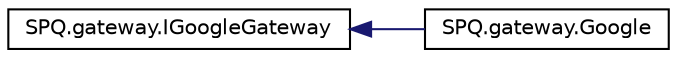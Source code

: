 digraph "Graphical Class Hierarchy"
{
  edge [fontname="Helvetica",fontsize="10",labelfontname="Helvetica",labelfontsize="10"];
  node [fontname="Helvetica",fontsize="10",shape=record];
  rankdir="LR";
  Node0 [label="SPQ.gateway.IGoogleGateway",height=0.2,width=0.4,color="black", fillcolor="white", style="filled",URL="$interface_s_p_q_1_1gateway_1_1_i_google_gateway.html"];
  Node0 -> Node1 [dir="back",color="midnightblue",fontsize="10",style="solid",fontname="Helvetica"];
  Node1 [label="SPQ.gateway.Google",height=0.2,width=0.4,color="black", fillcolor="white", style="filled",URL="$class_s_p_q_1_1gateway_1_1_google.html"];
}
